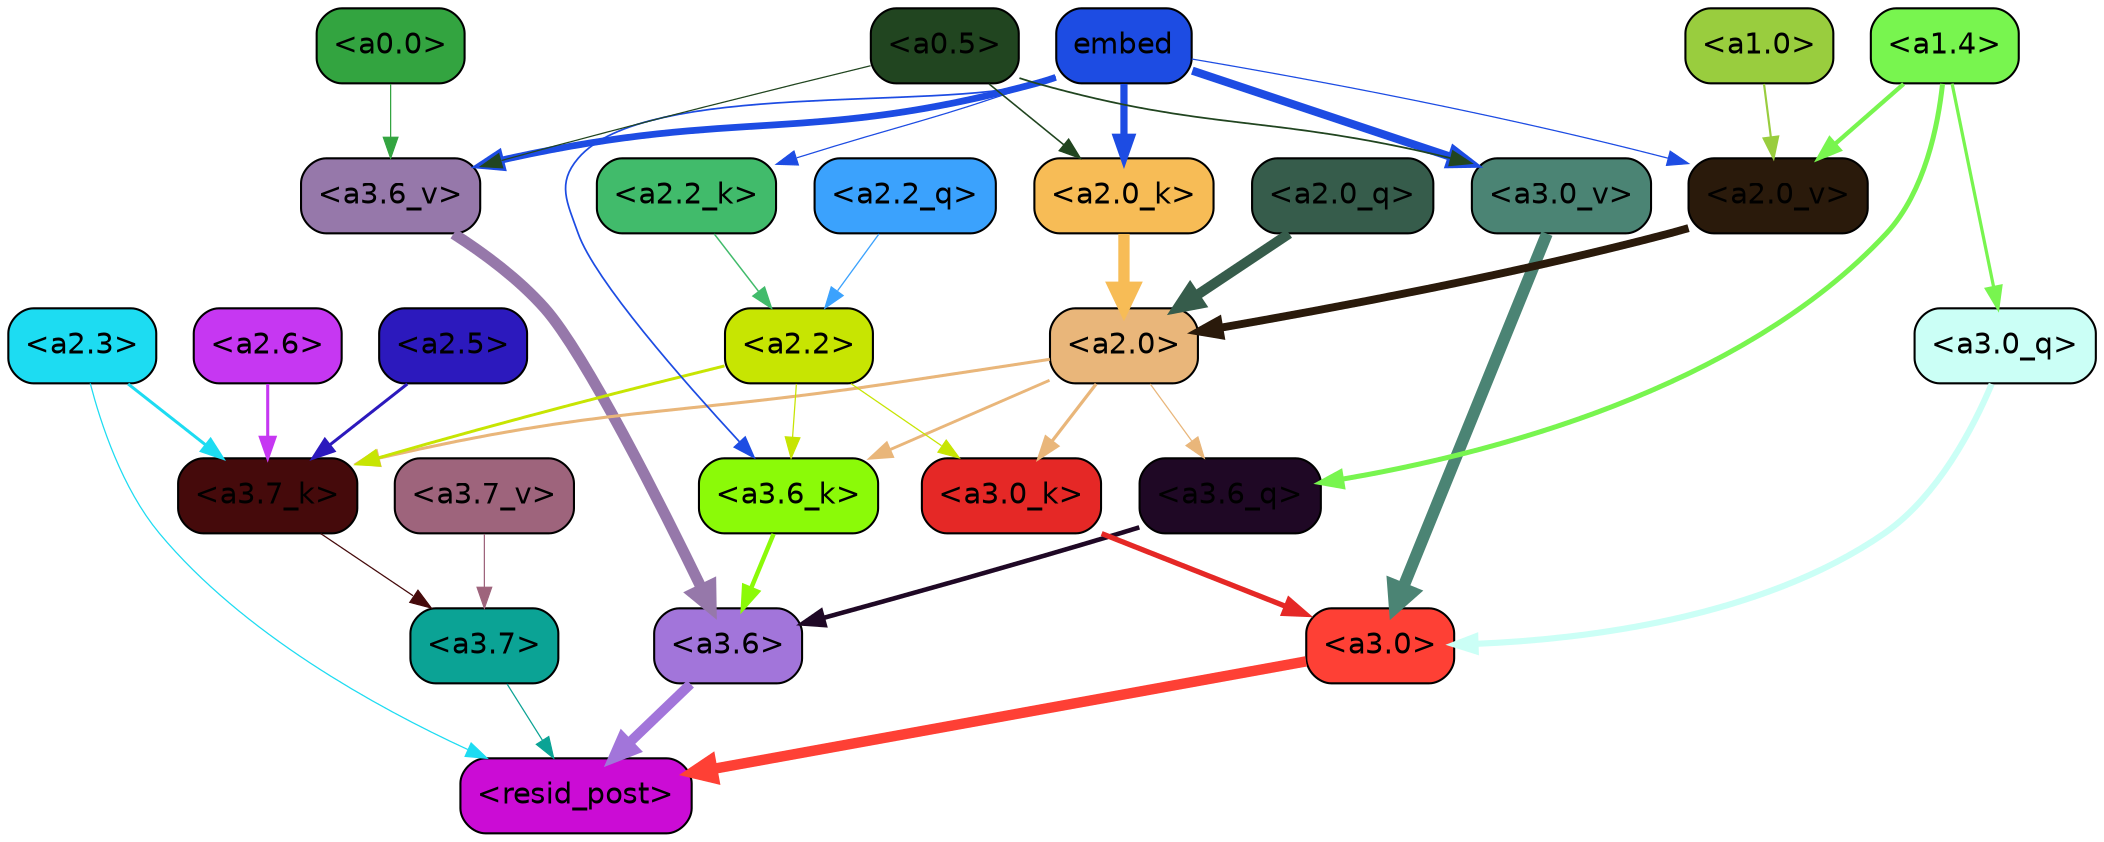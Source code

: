 strict digraph "" {
	graph [bgcolor=transparent,
		layout=dot,
		overlap=false,
		splines=true
	];
	"<a3.7>"	[color=black,
		fillcolor="#0ba395",
		fontname=Helvetica,
		shape=box,
		style="filled, rounded"];
	"<resid_post>"	[color=black,
		fillcolor="#cb0cd5",
		fontname=Helvetica,
		shape=box,
		style="filled, rounded"];
	"<a3.7>" -> "<resid_post>"	[color="#0ba395",
		penwidth=0.6];
	"<a3.6>"	[color=black,
		fillcolor="#a275da",
		fontname=Helvetica,
		shape=box,
		style="filled, rounded"];
	"<a3.6>" -> "<resid_post>"	[color="#a275da",
		penwidth=4.749041676521301];
	"<a3.0>"	[color=black,
		fillcolor="#fe4035",
		fontname=Helvetica,
		shape=box,
		style="filled, rounded"];
	"<a3.0>" -> "<resid_post>"	[color="#fe4035",
		penwidth=5.004215121269226];
	"<a2.3>"	[color=black,
		fillcolor="#1ddcf2",
		fontname=Helvetica,
		shape=box,
		style="filled, rounded"];
	"<a2.3>" -> "<resid_post>"	[color="#1ddcf2",
		penwidth=0.6];
	"<a3.7_k>"	[color=black,
		fillcolor="#450a0b",
		fontname=Helvetica,
		shape=box,
		style="filled, rounded"];
	"<a2.3>" -> "<a3.7_k>"	[color="#1ddcf2",
		penwidth=1.4559586644172668];
	"<a3.6_q>"	[color=black,
		fillcolor="#1f0825",
		fontname=Helvetica,
		shape=box,
		style="filled, rounded"];
	"<a3.6_q>" -> "<a3.6>"	[color="#1f0825",
		penwidth=2.199681341648102];
	"<a3.0_q>"	[color=black,
		fillcolor="#cbfff6",
		fontname=Helvetica,
		shape=box,
		style="filled, rounded"];
	"<a3.0_q>" -> "<a3.0>"	[color="#cbfff6",
		penwidth=2.9459195733070374];
	"<a3.7_k>" -> "<a3.7>"	[color="#450a0b",
		penwidth=0.6];
	"<a3.6_k>"	[color=black,
		fillcolor="#8bfa08",
		fontname=Helvetica,
		shape=box,
		style="filled, rounded"];
	"<a3.6_k>" -> "<a3.6>"	[color="#8bfa08",
		penwidth=2.13908451795578];
	"<a3.0_k>"	[color=black,
		fillcolor="#e52826",
		fontname=Helvetica,
		shape=box,
		style="filled, rounded"];
	"<a3.0_k>" -> "<a3.0>"	[color="#e52826",
		penwidth=2.520303964614868];
	"<a3.7_v>"	[color=black,
		fillcolor="#9e647c",
		fontname=Helvetica,
		shape=box,
		style="filled, rounded"];
	"<a3.7_v>" -> "<a3.7>"	[color="#9e647c",
		penwidth=0.6];
	"<a3.6_v>"	[color=black,
		fillcolor="#9678aa",
		fontname=Helvetica,
		shape=box,
		style="filled, rounded"];
	"<a3.6_v>" -> "<a3.6>"	[color="#9678aa",
		penwidth=5.297133803367615];
	"<a3.0_v>"	[color=black,
		fillcolor="#4b8474",
		fontname=Helvetica,
		shape=box,
		style="filled, rounded"];
	"<a3.0_v>" -> "<a3.0>"	[color="#4b8474",
		penwidth=5.680712580680847];
	"<a2.0>"	[color=black,
		fillcolor="#e9b67a",
		fontname=Helvetica,
		shape=box,
		style="filled, rounded"];
	"<a2.0>" -> "<a3.6_q>"	[color="#e9b67a",
		penwidth=0.6];
	"<a2.0>" -> "<a3.7_k>"	[color="#e9b67a",
		penwidth=1.4582423567771912];
	"<a2.0>" -> "<a3.6_k>"	[color="#e9b67a",
		penwidth=1.3792681694030762];
	"<a2.0>" -> "<a3.0_k>"	[color="#e9b67a",
		penwidth=1.5433646440505981];
	"<a1.4>"	[color=black,
		fillcolor="#78f54f",
		fontname=Helvetica,
		shape=box,
		style="filled, rounded"];
	"<a1.4>" -> "<a3.6_q>"	[color="#78f54f",
		penwidth=2.407962203025818];
	"<a1.4>" -> "<a3.0_q>"	[color="#78f54f",
		penwidth=1.5490156412124634];
	"<a2.0_v>"	[color=black,
		fillcolor="#2a1a0b",
		fontname=Helvetica,
		shape=box,
		style="filled, rounded"];
	"<a1.4>" -> "<a2.0_v>"	[color="#78f54f",
		penwidth=2.058677911758423];
	"<a2.6>"	[color=black,
		fillcolor="#c637f2",
		fontname=Helvetica,
		shape=box,
		style="filled, rounded"];
	"<a2.6>" -> "<a3.7_k>"	[color="#c637f2",
		penwidth=1.468173325061798];
	"<a2.5>"	[color=black,
		fillcolor="#2c19bd",
		fontname=Helvetica,
		shape=box,
		style="filled, rounded"];
	"<a2.5>" -> "<a3.7_k>"	[color="#2c19bd",
		penwidth=1.457568109035492];
	"<a2.2>"	[color=black,
		fillcolor="#c7e502",
		fontname=Helvetica,
		shape=box,
		style="filled, rounded"];
	"<a2.2>" -> "<a3.7_k>"	[color="#c7e502",
		penwidth=1.4199435114860535];
	"<a2.2>" -> "<a3.6_k>"	[color="#c7e502",
		penwidth=0.6];
	"<a2.2>" -> "<a3.0_k>"	[color="#c7e502",
		penwidth=0.6];
	embed	[color=black,
		fillcolor="#1d4ce3",
		fontname=Helvetica,
		shape=box,
		style="filled, rounded"];
	embed -> "<a3.6_k>"	[color="#1d4ce3",
		penwidth=0.8273519277572632];
	embed -> "<a3.6_v>"	[color="#1d4ce3",
		penwidth=3.2414157912135124];
	embed -> "<a3.0_v>"	[color="#1d4ce3",
		penwidth=3.929257571697235];
	"<a2.2_k>"	[color=black,
		fillcolor="#41bb6b",
		fontname=Helvetica,
		shape=box,
		style="filled, rounded"];
	embed -> "<a2.2_k>"	[color="#1d4ce3",
		penwidth=0.6];
	"<a2.0_k>"	[color=black,
		fillcolor="#f7bc56",
		fontname=Helvetica,
		shape=box,
		style="filled, rounded"];
	embed -> "<a2.0_k>"	[color="#1d4ce3",
		penwidth=3.4579111337661743];
	embed -> "<a2.0_v>"	[color="#1d4ce3",
		penwidth=0.6];
	"<a0.5>"	[color=black,
		fillcolor="#214520",
		fontname=Helvetica,
		shape=box,
		style="filled, rounded"];
	"<a0.5>" -> "<a3.6_v>"	[color="#214520",
		penwidth=0.6];
	"<a0.5>" -> "<a3.0_v>"	[color="#214520",
		penwidth=0.8535017371177673];
	"<a0.5>" -> "<a2.0_k>"	[color="#214520",
		penwidth=0.7646331787109375];
	"<a0.0>"	[color=black,
		fillcolor="#33a440",
		fontname=Helvetica,
		shape=box,
		style="filled, rounded"];
	"<a0.0>" -> "<a3.6_v>"	[color="#33a440",
		penwidth=0.6];
	"<a2.2_q>"	[color=black,
		fillcolor="#3ba2fd",
		fontname=Helvetica,
		shape=box,
		style="filled, rounded"];
	"<a2.2_q>" -> "<a2.2>"	[color="#3ba2fd",
		penwidth=0.6301735639572144];
	"<a2.0_q>"	[color=black,
		fillcolor="#365c4b",
		fontname=Helvetica,
		shape=box,
		style="filled, rounded"];
	"<a2.0_q>" -> "<a2.0>"	[color="#365c4b",
		penwidth=4.832814455032349];
	"<a2.2_k>" -> "<a2.2>"	[color="#41bb6b",
		penwidth=0.7200896441936493];
	"<a2.0_k>" -> "<a2.0>"	[color="#f7bc56",
		penwidth=5.423068851232529];
	"<a2.0_v>" -> "<a2.0>"	[color="#2a1a0b",
		penwidth=3.7890332341194153];
	"<a1.0>"	[color=black,
		fillcolor="#99cd3e",
		fontname=Helvetica,
		shape=box,
		style="filled, rounded"];
	"<a1.0>" -> "<a2.0_v>"	[color="#99cd3e",
		penwidth=1.041085124015808];
}
